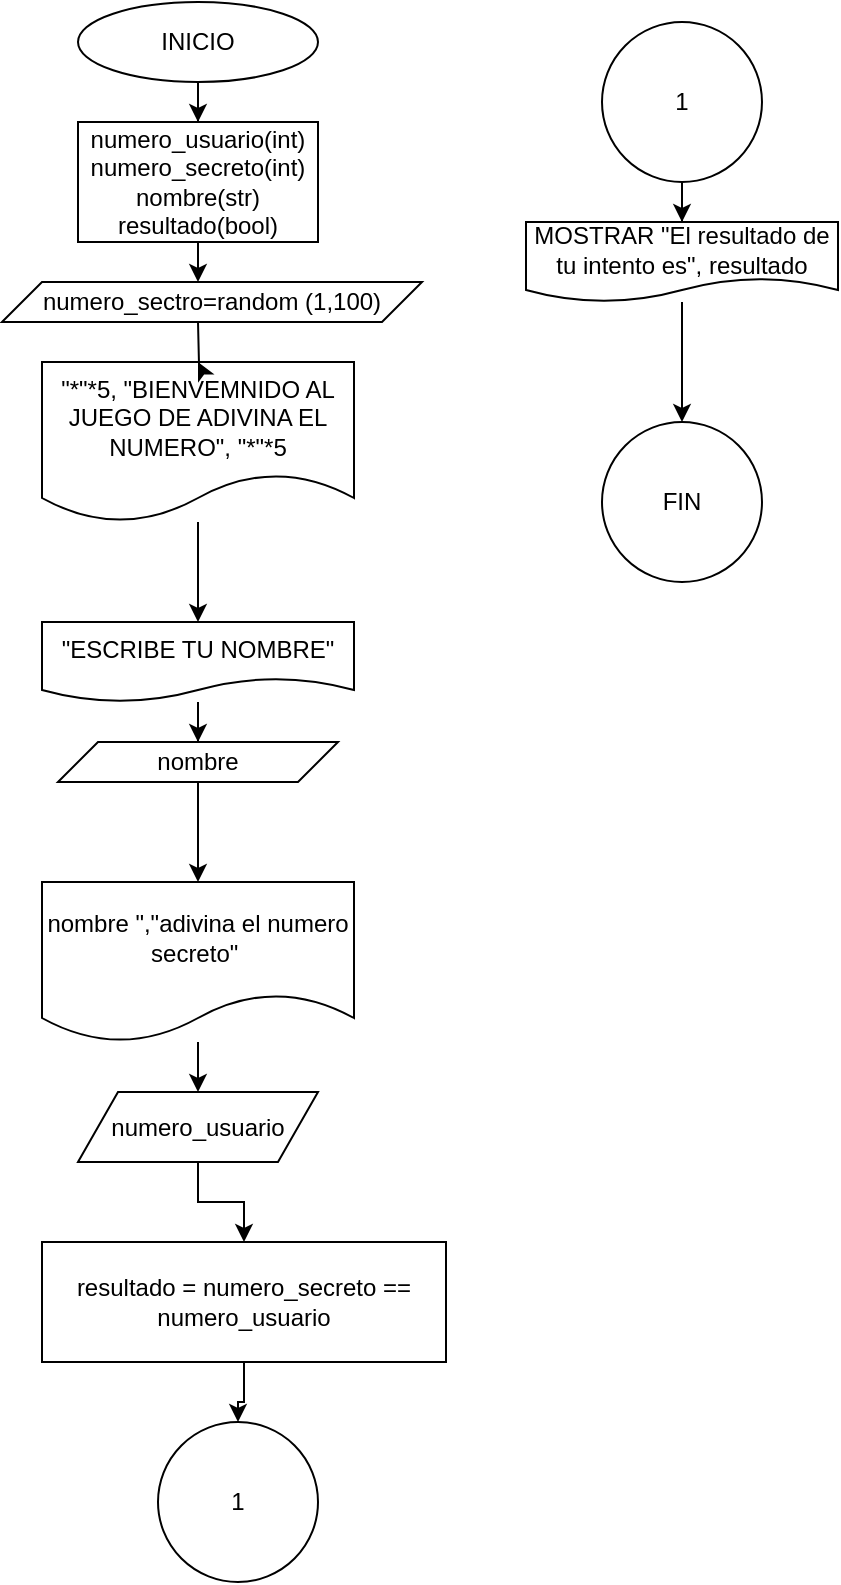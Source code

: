 <mxfile version="21.3.3" type="github">
  <diagram name="Página-1" id="euuejcCc-0kiBWGVf3fo">
    <mxGraphModel dx="1434" dy="796" grid="1" gridSize="10" guides="1" tooltips="1" connect="1" arrows="1" fold="1" page="1" pageScale="1" pageWidth="827" pageHeight="1169" math="0" shadow="0">
      <root>
        <mxCell id="0" />
        <mxCell id="1" parent="0" />
        <mxCell id="RiYFM13e2NnUY2cOP_Vm-5" value="" style="edgeStyle=orthogonalEdgeStyle;rounded=0;orthogonalLoop=1;jettySize=auto;html=1;" edge="1" parent="1" source="RiYFM13e2NnUY2cOP_Vm-1" target="RiYFM13e2NnUY2cOP_Vm-2">
          <mxGeometry relative="1" as="geometry" />
        </mxCell>
        <mxCell id="RiYFM13e2NnUY2cOP_Vm-1" value="INICIO" style="ellipse;whiteSpace=wrap;html=1;fillColor=none;" vertex="1" parent="1">
          <mxGeometry x="48" y="10" width="120" height="40" as="geometry" />
        </mxCell>
        <mxCell id="RiYFM13e2NnUY2cOP_Vm-7" value="" style="edgeStyle=orthogonalEdgeStyle;rounded=0;orthogonalLoop=1;jettySize=auto;html=1;" edge="1" parent="1" source="RiYFM13e2NnUY2cOP_Vm-2">
          <mxGeometry relative="1" as="geometry">
            <mxPoint x="108" y="150" as="targetPoint" />
          </mxGeometry>
        </mxCell>
        <mxCell id="RiYFM13e2NnUY2cOP_Vm-2" value="&lt;div&gt;numero_usuario(int)&lt;/div&gt;&lt;div&gt;numero_secreto(int)&lt;/div&gt;&lt;div&gt;nombre(str)&lt;/div&gt;&lt;div&gt;resultado(bool)&lt;/div&gt;" style="rounded=0;whiteSpace=wrap;html=1;fillColor=none;" vertex="1" parent="1">
          <mxGeometry x="48" y="70" width="120" height="60" as="geometry" />
        </mxCell>
        <mxCell id="RiYFM13e2NnUY2cOP_Vm-9" value="" style="edgeStyle=orthogonalEdgeStyle;rounded=0;orthogonalLoop=1;jettySize=auto;html=1;" edge="1" parent="1" target="RiYFM13e2NnUY2cOP_Vm-8">
          <mxGeometry relative="1" as="geometry">
            <mxPoint x="108" y="170" as="sourcePoint" />
          </mxGeometry>
        </mxCell>
        <mxCell id="RiYFM13e2NnUY2cOP_Vm-6" value="numero_sectro=random (1,100)" style="shape=parallelogram;perimeter=parallelogramPerimeter;whiteSpace=wrap;html=1;fixedSize=1;fillColor=none;" vertex="1" parent="1">
          <mxGeometry x="10" y="150" width="210" height="20" as="geometry" />
        </mxCell>
        <mxCell id="RiYFM13e2NnUY2cOP_Vm-22" value="" style="edgeStyle=orthogonalEdgeStyle;rounded=0;orthogonalLoop=1;jettySize=auto;html=1;entryX=0.5;entryY=0;entryDx=0;entryDy=0;" edge="1" parent="1" source="RiYFM13e2NnUY2cOP_Vm-8" target="RiYFM13e2NnUY2cOP_Vm-13">
          <mxGeometry relative="1" as="geometry" />
        </mxCell>
        <mxCell id="RiYFM13e2NnUY2cOP_Vm-8" value="&quot;*&quot;*5, &quot;BIENVEMNIDO AL JUEGO DE ADIVINA EL NUMERO&quot;, &quot;*&quot;*5" style="shape=document;whiteSpace=wrap;html=1;boundedLbl=1;fillColor=none;" vertex="1" parent="1">
          <mxGeometry x="30" y="190" width="156" height="80" as="geometry" />
        </mxCell>
        <mxCell id="RiYFM13e2NnUY2cOP_Vm-16" value="" style="edgeStyle=orthogonalEdgeStyle;rounded=0;orthogonalLoop=1;jettySize=auto;html=1;" edge="1" parent="1" source="RiYFM13e2NnUY2cOP_Vm-13" target="RiYFM13e2NnUY2cOP_Vm-15">
          <mxGeometry relative="1" as="geometry" />
        </mxCell>
        <mxCell id="RiYFM13e2NnUY2cOP_Vm-13" value="&quot;ESCRIBE TU NOMBRE&quot;" style="shape=document;whiteSpace=wrap;html=1;boundedLbl=1;fillColor=none;" vertex="1" parent="1">
          <mxGeometry x="30" y="320" width="156" height="40" as="geometry" />
        </mxCell>
        <mxCell id="RiYFM13e2NnUY2cOP_Vm-24" value="" style="edgeStyle=orthogonalEdgeStyle;rounded=0;orthogonalLoop=1;jettySize=auto;html=1;" edge="1" parent="1" source="RiYFM13e2NnUY2cOP_Vm-15" target="RiYFM13e2NnUY2cOP_Vm-23">
          <mxGeometry relative="1" as="geometry" />
        </mxCell>
        <mxCell id="RiYFM13e2NnUY2cOP_Vm-15" value="nombre" style="shape=parallelogram;perimeter=parallelogramPerimeter;whiteSpace=wrap;html=1;fixedSize=1;fillColor=none;" vertex="1" parent="1">
          <mxGeometry x="38" y="380" width="140" height="20" as="geometry" />
        </mxCell>
        <mxCell id="RiYFM13e2NnUY2cOP_Vm-28" value="" style="edgeStyle=orthogonalEdgeStyle;rounded=0;orthogonalLoop=1;jettySize=auto;html=1;" edge="1" parent="1" source="RiYFM13e2NnUY2cOP_Vm-23" target="RiYFM13e2NnUY2cOP_Vm-27">
          <mxGeometry relative="1" as="geometry" />
        </mxCell>
        <mxCell id="RiYFM13e2NnUY2cOP_Vm-23" value="nombre &quot;,&quot;adivina el numero secreto&quot;&amp;nbsp;" style="shape=document;whiteSpace=wrap;html=1;boundedLbl=1;fillColor=none;" vertex="1" parent="1">
          <mxGeometry x="30" y="450" width="156" height="80" as="geometry" />
        </mxCell>
        <mxCell id="RiYFM13e2NnUY2cOP_Vm-30" value="" style="edgeStyle=orthogonalEdgeStyle;rounded=0;orthogonalLoop=1;jettySize=auto;html=1;" edge="1" parent="1" source="RiYFM13e2NnUY2cOP_Vm-27" target="RiYFM13e2NnUY2cOP_Vm-29">
          <mxGeometry relative="1" as="geometry" />
        </mxCell>
        <mxCell id="RiYFM13e2NnUY2cOP_Vm-27" value="numero_usuario" style="shape=parallelogram;perimeter=parallelogramPerimeter;whiteSpace=wrap;html=1;fixedSize=1;fillColor=none;" vertex="1" parent="1">
          <mxGeometry x="48" y="555" width="120" height="35" as="geometry" />
        </mxCell>
        <mxCell id="RiYFM13e2NnUY2cOP_Vm-32" value="" style="edgeStyle=orthogonalEdgeStyle;rounded=0;orthogonalLoop=1;jettySize=auto;html=1;" edge="1" parent="1" source="RiYFM13e2NnUY2cOP_Vm-29" target="RiYFM13e2NnUY2cOP_Vm-31">
          <mxGeometry relative="1" as="geometry" />
        </mxCell>
        <mxCell id="RiYFM13e2NnUY2cOP_Vm-29" value="resultado = numero_secreto == numero_usuario" style="whiteSpace=wrap;html=1;fillColor=none;" vertex="1" parent="1">
          <mxGeometry x="30" y="630" width="202" height="60" as="geometry" />
        </mxCell>
        <mxCell id="RiYFM13e2NnUY2cOP_Vm-31" value="1" style="ellipse;whiteSpace=wrap;html=1;fillColor=none;" vertex="1" parent="1">
          <mxGeometry x="88" y="720" width="80" height="80" as="geometry" />
        </mxCell>
        <mxCell id="RiYFM13e2NnUY2cOP_Vm-37" value="" style="edgeStyle=orthogonalEdgeStyle;rounded=0;orthogonalLoop=1;jettySize=auto;html=1;" edge="1" parent="1" source="RiYFM13e2NnUY2cOP_Vm-33" target="RiYFM13e2NnUY2cOP_Vm-34">
          <mxGeometry relative="1" as="geometry" />
        </mxCell>
        <mxCell id="RiYFM13e2NnUY2cOP_Vm-33" value="1" style="ellipse;whiteSpace=wrap;html=1;fillColor=none;" vertex="1" parent="1">
          <mxGeometry x="310" y="20" width="80" height="80" as="geometry" />
        </mxCell>
        <mxCell id="RiYFM13e2NnUY2cOP_Vm-36" value="" style="edgeStyle=orthogonalEdgeStyle;rounded=0;orthogonalLoop=1;jettySize=auto;html=1;" edge="1" parent="1" source="RiYFM13e2NnUY2cOP_Vm-34" target="RiYFM13e2NnUY2cOP_Vm-35">
          <mxGeometry relative="1" as="geometry" />
        </mxCell>
        <mxCell id="RiYFM13e2NnUY2cOP_Vm-34" value="MOSTRAR &quot;El resultado de tu intento es&quot;, resultado" style="shape=document;whiteSpace=wrap;html=1;boundedLbl=1;fillColor=none;" vertex="1" parent="1">
          <mxGeometry x="272" y="120" width="156" height="40" as="geometry" />
        </mxCell>
        <mxCell id="RiYFM13e2NnUY2cOP_Vm-35" value="FIN" style="ellipse;whiteSpace=wrap;html=1;fillColor=none;" vertex="1" parent="1">
          <mxGeometry x="310" y="220" width="80" height="80" as="geometry" />
        </mxCell>
      </root>
    </mxGraphModel>
  </diagram>
</mxfile>
